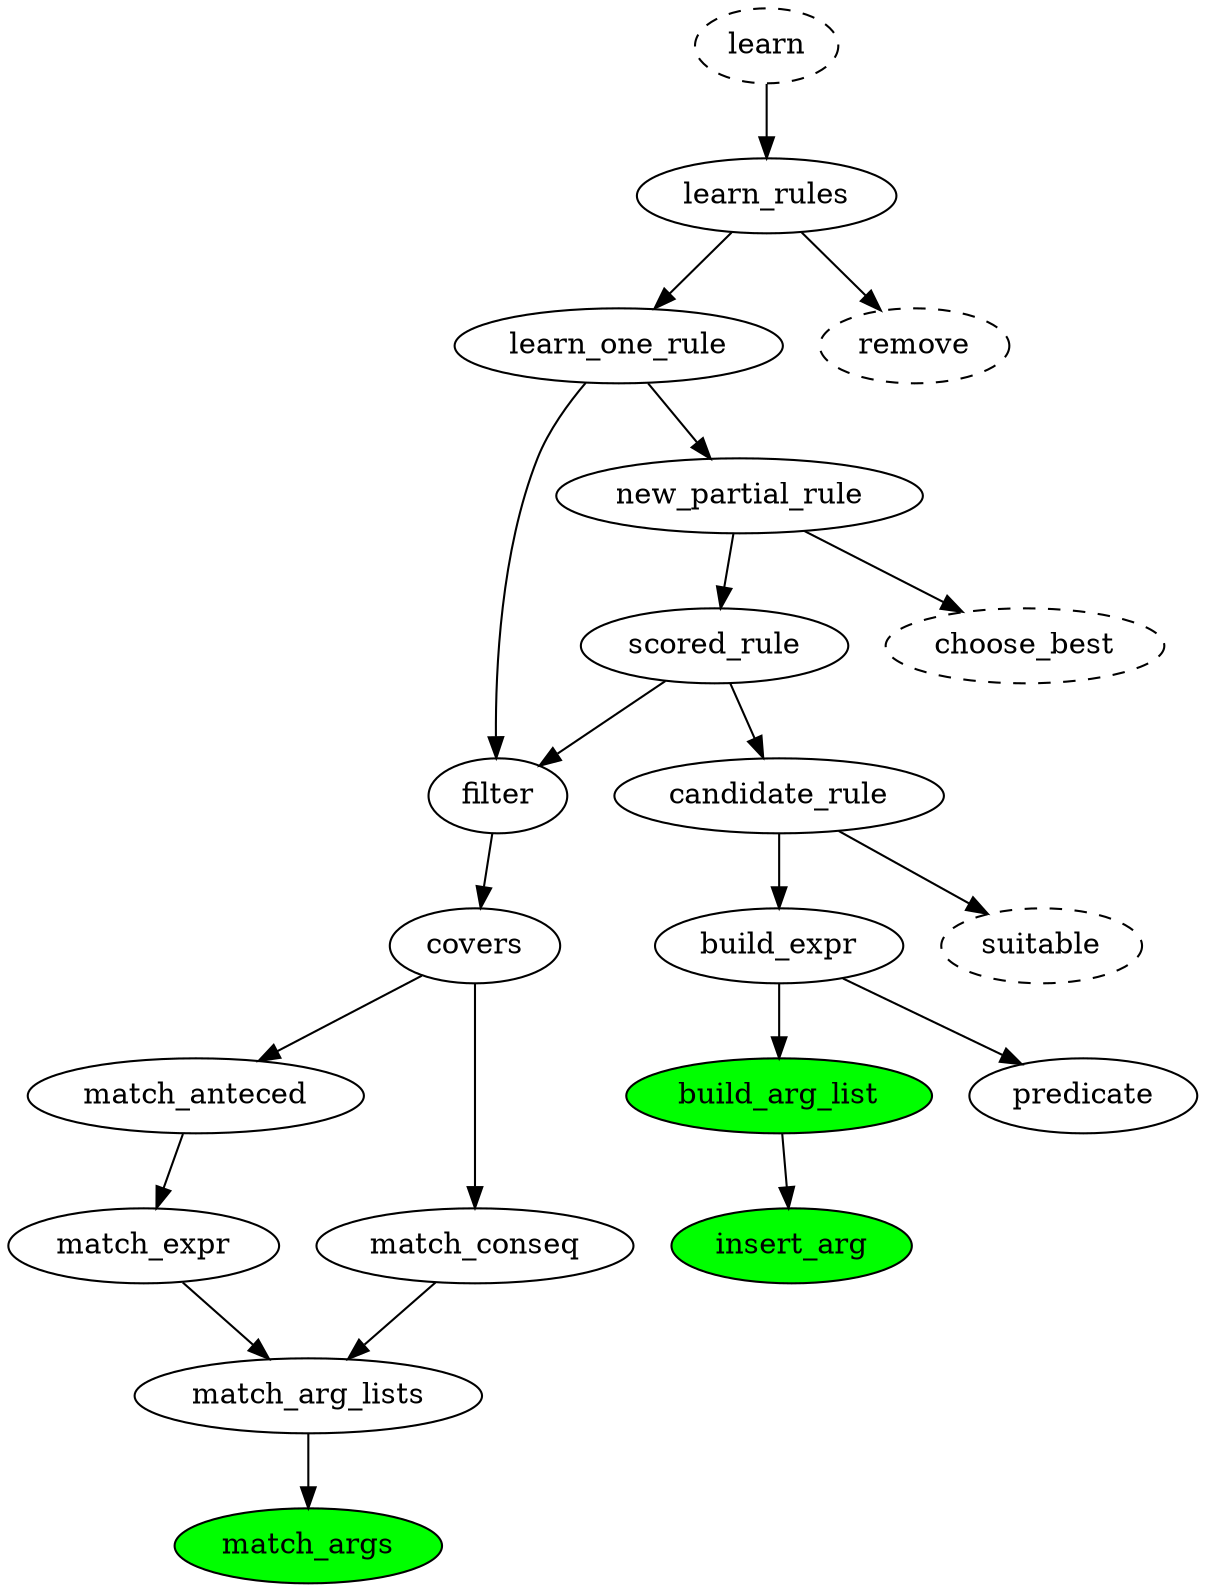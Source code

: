 digraph {
    match_args [style=filled fillcolor=green];
    match_arg_lists -> match_args;
    match_expr -> match_arg_lists;
    match_anteced -> match_expr;
    match_conseq -> match_arg_lists;
    covers -> match_conseq;
    covers -> match_anteced;
    filter -> covers;
    build_arg_list [style=filled fillcolor=green];
    insert_arg [style=filled fillcolor=green];
    build_arg_list -> insert_arg;
    build_expr -> predicate;
    build_expr -> build_arg_list;
    candidate_rule -> build_expr;
    suitable [style=dashed];
    candidate_rule -> suitable;
    scored_rule -> candidate_rule;
    scored_rule -> filter;
    choose_best [style=dashed];
    new_partial_rule -> choose_best;
    new_partial_rule -> scored_rule;
    learn_one_rule -> new_partial_rule;
    learn_one_rule -> filter;
    learn_rules -> learn_one_rule;
    remove [style=dashed];
    learn_rules -> remove;
    learn [style=dashed];
    learn -> learn_rules;
}
